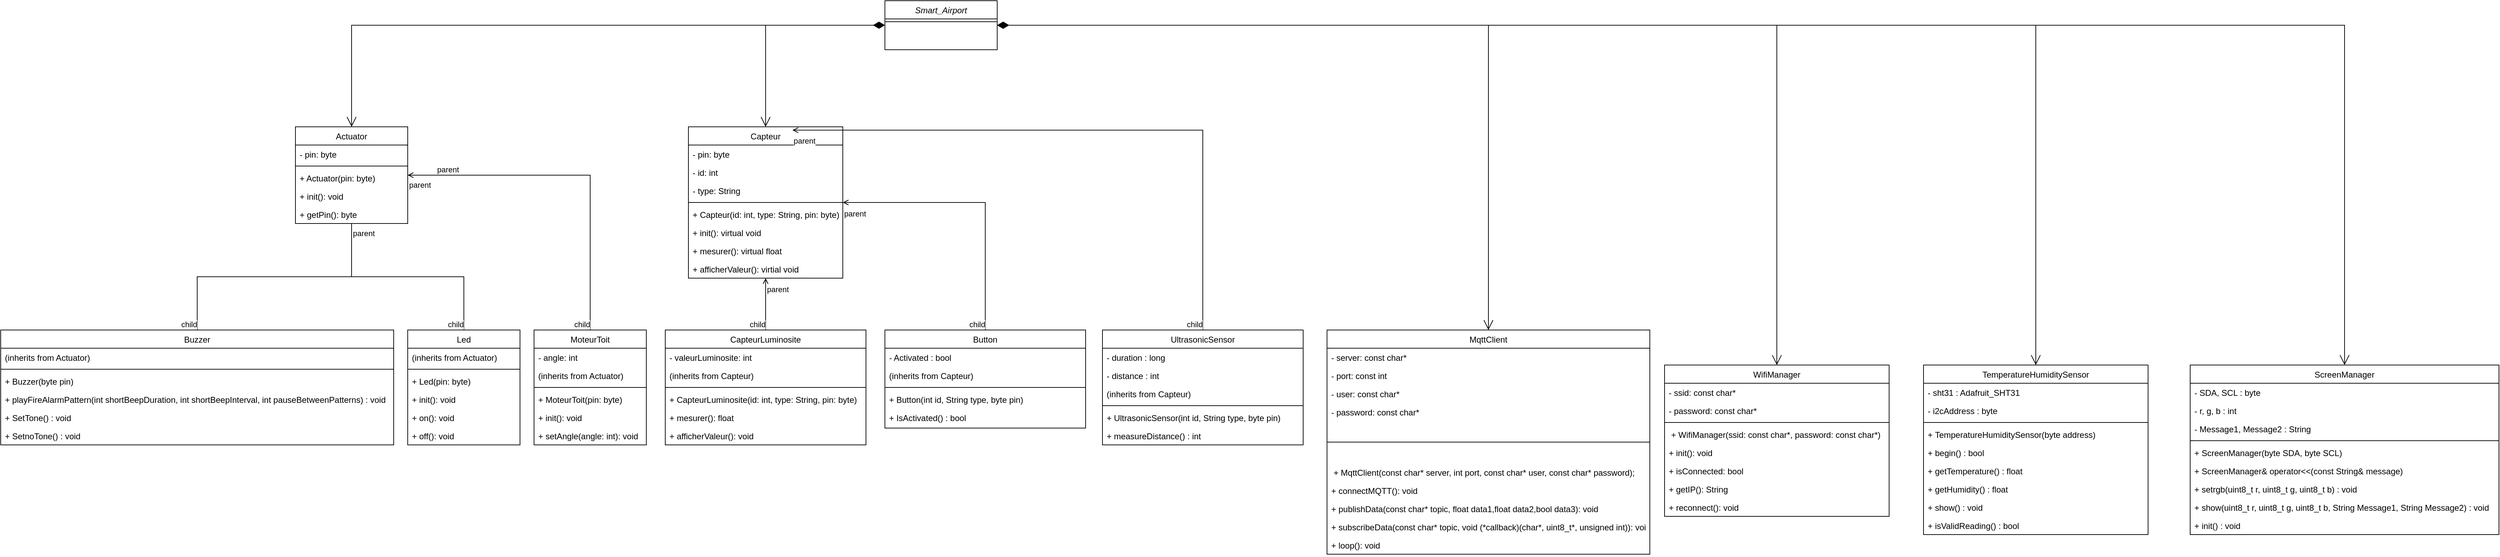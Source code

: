 <mxfile version="24.9.1">
  <diagram id="C5RBs43oDa-KdzZeNtuy" name="Page-1">
    <mxGraphModel dx="3694" dy="1264" grid="1" gridSize="10" guides="1" tooltips="1" connect="1" arrows="1" fold="1" page="1" pageScale="1" pageWidth="827" pageHeight="1169" math="0" shadow="0">
      <root>
        <mxCell id="WIyWlLk6GJQsqaUBKTNV-0" />
        <mxCell id="WIyWlLk6GJQsqaUBKTNV-1" parent="WIyWlLk6GJQsqaUBKTNV-0" />
        <mxCell id="zkfFHV4jXpPFQw0GAbJ--0" value="Smart_Airport" style="swimlane;fontStyle=2;align=center;verticalAlign=top;childLayout=stackLayout;horizontal=1;startSize=26;horizontalStack=0;resizeParent=1;resizeLast=0;collapsible=1;marginBottom=0;rounded=0;shadow=0;strokeWidth=1;" parent="WIyWlLk6GJQsqaUBKTNV-1" vertex="1">
          <mxGeometry x="720" y="130" width="160" height="70" as="geometry">
            <mxRectangle x="230" y="140" width="160" height="26" as="alternateBounds" />
          </mxGeometry>
        </mxCell>
        <mxCell id="zkfFHV4jXpPFQw0GAbJ--4" value="" style="line;html=1;strokeWidth=1;align=left;verticalAlign=middle;spacingTop=-1;spacingLeft=3;spacingRight=3;rotatable=0;labelPosition=right;points=[];portConstraint=eastwest;" parent="zkfFHV4jXpPFQw0GAbJ--0" vertex="1">
          <mxGeometry y="26" width="160" height="8" as="geometry" />
        </mxCell>
        <mxCell id="zkfFHV4jXpPFQw0GAbJ--6" value="Actuator" style="swimlane;fontStyle=0;align=center;verticalAlign=top;childLayout=stackLayout;horizontal=1;startSize=26;horizontalStack=0;resizeParent=1;resizeLast=0;collapsible=1;marginBottom=0;rounded=0;shadow=0;strokeWidth=1;" parent="WIyWlLk6GJQsqaUBKTNV-1" vertex="1">
          <mxGeometry x="-120" y="310" width="160" height="138" as="geometry">
            <mxRectangle x="130" y="380" width="160" height="26" as="alternateBounds" />
          </mxGeometry>
        </mxCell>
        <mxCell id="zkfFHV4jXpPFQw0GAbJ--7" value="- pin: byte" style="text;align=left;verticalAlign=top;spacingLeft=4;spacingRight=4;overflow=hidden;rotatable=0;points=[[0,0.5],[1,0.5]];portConstraint=eastwest;" parent="zkfFHV4jXpPFQw0GAbJ--6" vertex="1">
          <mxGeometry y="26" width="160" height="26" as="geometry" />
        </mxCell>
        <mxCell id="zkfFHV4jXpPFQw0GAbJ--9" value="" style="line;html=1;strokeWidth=1;align=left;verticalAlign=middle;spacingTop=-1;spacingLeft=3;spacingRight=3;rotatable=0;labelPosition=right;points=[];portConstraint=eastwest;" parent="zkfFHV4jXpPFQw0GAbJ--6" vertex="1">
          <mxGeometry y="52" width="160" height="8" as="geometry" />
        </mxCell>
        <mxCell id="zkfFHV4jXpPFQw0GAbJ--10" value="+ Actuator(pin: byte)" style="text;align=left;verticalAlign=top;spacingLeft=4;spacingRight=4;overflow=hidden;rotatable=0;points=[[0,0.5],[1,0.5]];portConstraint=eastwest;fontStyle=0" parent="zkfFHV4jXpPFQw0GAbJ--6" vertex="1">
          <mxGeometry y="60" width="160" height="26" as="geometry" />
        </mxCell>
        <mxCell id="zkfFHV4jXpPFQw0GAbJ--11" value="+ init(): void&#xa;" style="text;align=left;verticalAlign=top;spacingLeft=4;spacingRight=4;overflow=hidden;rotatable=0;points=[[0,0.5],[1,0.5]];portConstraint=eastwest;" parent="zkfFHV4jXpPFQw0GAbJ--6" vertex="1">
          <mxGeometry y="86" width="160" height="26" as="geometry" />
        </mxCell>
        <mxCell id="0S2fVbFoJRxDx6hrV0r0-1" value="+ getPin(): byte" style="text;align=left;verticalAlign=top;spacingLeft=4;spacingRight=4;overflow=hidden;rotatable=0;points=[[0,0.5],[1,0.5]];portConstraint=eastwest;" parent="zkfFHV4jXpPFQw0GAbJ--6" vertex="1">
          <mxGeometry y="112" width="160" height="26" as="geometry" />
        </mxCell>
        <mxCell id="zkfFHV4jXpPFQw0GAbJ--13" value="Led" style="swimlane;fontStyle=0;align=center;verticalAlign=top;childLayout=stackLayout;horizontal=1;startSize=26;horizontalStack=0;resizeParent=1;resizeLast=0;collapsible=1;marginBottom=0;rounded=0;shadow=0;strokeWidth=1;" parent="WIyWlLk6GJQsqaUBKTNV-1" vertex="1">
          <mxGeometry x="40" y="600" width="160" height="164" as="geometry">
            <mxRectangle x="340" y="380" width="170" height="26" as="alternateBounds" />
          </mxGeometry>
        </mxCell>
        <mxCell id="zkfFHV4jXpPFQw0GAbJ--14" value="(inherits from Actuator)" style="text;align=left;verticalAlign=top;spacingLeft=4;spacingRight=4;overflow=hidden;rotatable=0;points=[[0,0.5],[1,0.5]];portConstraint=eastwest;" parent="zkfFHV4jXpPFQw0GAbJ--13" vertex="1">
          <mxGeometry y="26" width="160" height="26" as="geometry" />
        </mxCell>
        <mxCell id="zkfFHV4jXpPFQw0GAbJ--15" value="" style="line;html=1;strokeWidth=1;align=left;verticalAlign=middle;spacingTop=-1;spacingLeft=3;spacingRight=3;rotatable=0;labelPosition=right;points=[];portConstraint=eastwest;" parent="zkfFHV4jXpPFQw0GAbJ--13" vertex="1">
          <mxGeometry y="52" width="160" height="8" as="geometry" />
        </mxCell>
        <mxCell id="0S2fVbFoJRxDx6hrV0r0-3" value="+ Led(pin: byte)" style="text;align=left;verticalAlign=top;spacingLeft=4;spacingRight=4;overflow=hidden;rotatable=0;points=[[0,0.5],[1,0.5]];portConstraint=eastwest;fontStyle=0" parent="zkfFHV4jXpPFQw0GAbJ--13" vertex="1">
          <mxGeometry y="60" width="160" height="26" as="geometry" />
        </mxCell>
        <mxCell id="0S2fVbFoJRxDx6hrV0r0-4" value="+ init(): void" style="text;align=left;verticalAlign=top;spacingLeft=4;spacingRight=4;overflow=hidden;rotatable=0;points=[[0,0.5],[1,0.5]];portConstraint=eastwest;fontStyle=0" parent="zkfFHV4jXpPFQw0GAbJ--13" vertex="1">
          <mxGeometry y="86" width="160" height="26" as="geometry" />
        </mxCell>
        <mxCell id="0S2fVbFoJRxDx6hrV0r0-5" value="+ on(): void" style="text;align=left;verticalAlign=top;spacingLeft=4;spacingRight=4;overflow=hidden;rotatable=0;points=[[0,0.5],[1,0.5]];portConstraint=eastwest;fontStyle=0" parent="zkfFHV4jXpPFQw0GAbJ--13" vertex="1">
          <mxGeometry y="112" width="160" height="26" as="geometry" />
        </mxCell>
        <mxCell id="0S2fVbFoJRxDx6hrV0r0-6" value="+ off(): void" style="text;align=left;verticalAlign=top;spacingLeft=4;spacingRight=4;overflow=hidden;rotatable=0;points=[[0,0.5],[1,0.5]];portConstraint=eastwest;fontStyle=0" parent="zkfFHV4jXpPFQw0GAbJ--13" vertex="1">
          <mxGeometry y="138" width="160" height="26" as="geometry" />
        </mxCell>
        <mxCell id="0S2fVbFoJRxDx6hrV0r0-0" value="&lt;div&gt;&lt;br&gt;&lt;/div&gt;&lt;div&gt;&lt;br&gt;&lt;/div&gt;" style="endArrow=open;html=1;endSize=12;startArrow=diamondThin;startSize=14;startFill=1;edgeStyle=orthogonalEdgeStyle;align=left;verticalAlign=bottom;rounded=0;" parent="WIyWlLk6GJQsqaUBKTNV-1" source="zkfFHV4jXpPFQw0GAbJ--0" target="zkfFHV4jXpPFQw0GAbJ--6" edge="1">
          <mxGeometry x="-1" y="3" relative="1" as="geometry">
            <mxPoint x="300" y="310" as="sourcePoint" />
            <mxPoint x="610" y="300" as="targetPoint" />
            <mxPoint as="offset" />
          </mxGeometry>
        </mxCell>
        <mxCell id="0S2fVbFoJRxDx6hrV0r0-9" value="" style="endArrow=none;html=1;edgeStyle=orthogonalEdgeStyle;rounded=0;" parent="WIyWlLk6GJQsqaUBKTNV-1" source="zkfFHV4jXpPFQw0GAbJ--6" target="zkfFHV4jXpPFQw0GAbJ--13" edge="1">
          <mxGeometry relative="1" as="geometry">
            <mxPoint x="280" y="540" as="sourcePoint" />
            <mxPoint x="440" y="540" as="targetPoint" />
          </mxGeometry>
        </mxCell>
        <mxCell id="0S2fVbFoJRxDx6hrV0r0-10" value="parent" style="edgeLabel;resizable=0;html=1;align=left;verticalAlign=bottom;" parent="0S2fVbFoJRxDx6hrV0r0-9" connectable="0" vertex="1">
          <mxGeometry x="-1" relative="1" as="geometry">
            <mxPoint y="22" as="offset" />
          </mxGeometry>
        </mxCell>
        <mxCell id="0S2fVbFoJRxDx6hrV0r0-11" value="child" style="edgeLabel;resizable=0;html=1;align=right;verticalAlign=bottom;" parent="0S2fVbFoJRxDx6hrV0r0-9" connectable="0" vertex="1">
          <mxGeometry x="1" relative="1" as="geometry" />
        </mxCell>
        <mxCell id="0S2fVbFoJRxDx6hrV0r0-12" value="MoteurToit" style="swimlane;fontStyle=0;align=center;verticalAlign=top;childLayout=stackLayout;horizontal=1;startSize=26;horizontalStack=0;resizeParent=1;resizeLast=0;collapsible=1;marginBottom=0;rounded=0;shadow=0;strokeWidth=1;" parent="WIyWlLk6GJQsqaUBKTNV-1" vertex="1">
          <mxGeometry x="220" y="600" width="160" height="164" as="geometry">
            <mxRectangle x="340" y="380" width="170" height="26" as="alternateBounds" />
          </mxGeometry>
        </mxCell>
        <mxCell id="0S2fVbFoJRxDx6hrV0r0-13" value="- angle: int" style="text;align=left;verticalAlign=top;spacingLeft=4;spacingRight=4;overflow=hidden;rotatable=0;points=[[0,0.5],[1,0.5]];portConstraint=eastwest;" parent="0S2fVbFoJRxDx6hrV0r0-12" vertex="1">
          <mxGeometry y="26" width="160" height="26" as="geometry" />
        </mxCell>
        <mxCell id="0S2fVbFoJRxDx6hrV0r0-19" value="(inherits from Actuator)" style="text;align=left;verticalAlign=top;spacingLeft=4;spacingRight=4;overflow=hidden;rotatable=0;points=[[0,0.5],[1,0.5]];portConstraint=eastwest;" parent="0S2fVbFoJRxDx6hrV0r0-12" vertex="1">
          <mxGeometry y="52" width="160" height="26" as="geometry" />
        </mxCell>
        <mxCell id="0S2fVbFoJRxDx6hrV0r0-14" value="" style="line;html=1;strokeWidth=1;align=left;verticalAlign=middle;spacingTop=-1;spacingLeft=3;spacingRight=3;rotatable=0;labelPosition=right;points=[];portConstraint=eastwest;" parent="0S2fVbFoJRxDx6hrV0r0-12" vertex="1">
          <mxGeometry y="78" width="160" height="8" as="geometry" />
        </mxCell>
        <mxCell id="0S2fVbFoJRxDx6hrV0r0-15" value="+ MoteurToit(pin: byte)" style="text;align=left;verticalAlign=top;spacingLeft=4;spacingRight=4;overflow=hidden;rotatable=0;points=[[0,0.5],[1,0.5]];portConstraint=eastwest;fontStyle=0" parent="0S2fVbFoJRxDx6hrV0r0-12" vertex="1">
          <mxGeometry y="86" width="160" height="26" as="geometry" />
        </mxCell>
        <mxCell id="0S2fVbFoJRxDx6hrV0r0-16" value="+ init(): void" style="text;align=left;verticalAlign=top;spacingLeft=4;spacingRight=4;overflow=hidden;rotatable=0;points=[[0,0.5],[1,0.5]];portConstraint=eastwest;fontStyle=0" parent="0S2fVbFoJRxDx6hrV0r0-12" vertex="1">
          <mxGeometry y="112" width="160" height="26" as="geometry" />
        </mxCell>
        <mxCell id="0S2fVbFoJRxDx6hrV0r0-17" value="+ setAngle(angle: int): void" style="text;align=left;verticalAlign=top;spacingLeft=4;spacingRight=4;overflow=hidden;rotatable=0;points=[[0,0.5],[1,0.5]];portConstraint=eastwest;fontStyle=0" parent="0S2fVbFoJRxDx6hrV0r0-12" vertex="1">
          <mxGeometry y="138" width="160" height="26" as="geometry" />
        </mxCell>
        <mxCell id="0S2fVbFoJRxDx6hrV0r0-20" value="" style="endArrow=none;html=1;edgeStyle=orthogonalEdgeStyle;rounded=0;startArrow=open;startFill=0;" parent="WIyWlLk6GJQsqaUBKTNV-1" source="zkfFHV4jXpPFQw0GAbJ--6" target="0S2fVbFoJRxDx6hrV0r0-12" edge="1">
          <mxGeometry relative="1" as="geometry">
            <mxPoint x="220" y="560" as="sourcePoint" />
            <mxPoint x="130" y="610" as="targetPoint" />
          </mxGeometry>
        </mxCell>
        <mxCell id="0S2fVbFoJRxDx6hrV0r0-21" value="parent" style="edgeLabel;resizable=0;html=1;align=left;verticalAlign=bottom;" parent="0S2fVbFoJRxDx6hrV0r0-20" connectable="0" vertex="1">
          <mxGeometry x="-1" relative="1" as="geometry">
            <mxPoint y="22" as="offset" />
          </mxGeometry>
        </mxCell>
        <mxCell id="0S2fVbFoJRxDx6hrV0r0-22" value="child" style="edgeLabel;resizable=0;html=1;align=right;verticalAlign=bottom;" parent="0S2fVbFoJRxDx6hrV0r0-20" connectable="0" vertex="1">
          <mxGeometry x="1" relative="1" as="geometry" />
        </mxCell>
        <mxCell id="0S2fVbFoJRxDx6hrV0r0-23" value="Capteur" style="swimlane;fontStyle=0;align=center;verticalAlign=top;childLayout=stackLayout;horizontal=1;startSize=26;horizontalStack=0;resizeParent=1;resizeLast=0;collapsible=1;marginBottom=0;rounded=0;shadow=0;strokeWidth=1;" parent="WIyWlLk6GJQsqaUBKTNV-1" vertex="1">
          <mxGeometry x="440" y="310" width="220" height="216" as="geometry">
            <mxRectangle x="130" y="380" width="160" height="26" as="alternateBounds" />
          </mxGeometry>
        </mxCell>
        <mxCell id="0S2fVbFoJRxDx6hrV0r0-24" value="- pin: byte" style="text;align=left;verticalAlign=top;spacingLeft=4;spacingRight=4;overflow=hidden;rotatable=0;points=[[0,0.5],[1,0.5]];portConstraint=eastwest;" parent="0S2fVbFoJRxDx6hrV0r0-23" vertex="1">
          <mxGeometry y="26" width="220" height="26" as="geometry" />
        </mxCell>
        <mxCell id="0S2fVbFoJRxDx6hrV0r0-26" value="- id: int" style="text;align=left;verticalAlign=top;spacingLeft=4;spacingRight=4;overflow=hidden;rotatable=0;points=[[0,0.5],[1,0.5]];portConstraint=eastwest;fontStyle=0" parent="0S2fVbFoJRxDx6hrV0r0-23" vertex="1">
          <mxGeometry y="52" width="220" height="26" as="geometry" />
        </mxCell>
        <mxCell id="0S2fVbFoJRxDx6hrV0r0-27" value="- type: String" style="text;align=left;verticalAlign=top;spacingLeft=4;spacingRight=4;overflow=hidden;rotatable=0;points=[[0,0.5],[1,0.5]];portConstraint=eastwest;" parent="0S2fVbFoJRxDx6hrV0r0-23" vertex="1">
          <mxGeometry y="78" width="220" height="26" as="geometry" />
        </mxCell>
        <mxCell id="0S2fVbFoJRxDx6hrV0r0-25" value="" style="line;html=1;strokeWidth=1;align=left;verticalAlign=middle;spacingTop=-1;spacingLeft=3;spacingRight=3;rotatable=0;labelPosition=right;points=[];portConstraint=eastwest;" parent="0S2fVbFoJRxDx6hrV0r0-23" vertex="1">
          <mxGeometry y="104" width="220" height="8" as="geometry" />
        </mxCell>
        <mxCell id="0S2fVbFoJRxDx6hrV0r0-28" value="+ Capteur(id: int, type: String, pin: byte)" style="text;align=left;verticalAlign=top;spacingLeft=4;spacingRight=4;overflow=hidden;rotatable=0;points=[[0,0.5],[1,0.5]];portConstraint=eastwest;" parent="0S2fVbFoJRxDx6hrV0r0-23" vertex="1">
          <mxGeometry y="112" width="220" height="26" as="geometry" />
        </mxCell>
        <mxCell id="0S2fVbFoJRxDx6hrV0r0-29" value="+ init(): virtual void" style="text;align=left;verticalAlign=top;spacingLeft=4;spacingRight=4;overflow=hidden;rotatable=0;points=[[0,0.5],[1,0.5]];portConstraint=eastwest;" parent="0S2fVbFoJRxDx6hrV0r0-23" vertex="1">
          <mxGeometry y="138" width="220" height="26" as="geometry" />
        </mxCell>
        <mxCell id="0S2fVbFoJRxDx6hrV0r0-30" value="+ mesurer(): virtual float" style="text;align=left;verticalAlign=top;spacingLeft=4;spacingRight=4;overflow=hidden;rotatable=0;points=[[0,0.5],[1,0.5]];portConstraint=eastwest;" parent="0S2fVbFoJRxDx6hrV0r0-23" vertex="1">
          <mxGeometry y="164" width="220" height="26" as="geometry" />
        </mxCell>
        <mxCell id="0S2fVbFoJRxDx6hrV0r0-31" value="+ afficherValeur(): virtial void" style="text;align=left;verticalAlign=top;spacingLeft=4;spacingRight=4;overflow=hidden;rotatable=0;points=[[0,0.5],[1,0.5]];portConstraint=eastwest;" parent="0S2fVbFoJRxDx6hrV0r0-23" vertex="1">
          <mxGeometry y="190" width="220" height="26" as="geometry" />
        </mxCell>
        <mxCell id="0S2fVbFoJRxDx6hrV0r0-32" value="CapteurLuminosite" style="swimlane;fontStyle=0;align=center;verticalAlign=top;childLayout=stackLayout;horizontal=1;startSize=26;horizontalStack=0;resizeParent=1;resizeLast=0;collapsible=1;marginBottom=0;rounded=0;shadow=0;strokeWidth=1;" parent="WIyWlLk6GJQsqaUBKTNV-1" vertex="1">
          <mxGeometry x="407" y="600" width="286" height="164" as="geometry">
            <mxRectangle x="340" y="380" width="170" height="26" as="alternateBounds" />
          </mxGeometry>
        </mxCell>
        <mxCell id="0S2fVbFoJRxDx6hrV0r0-33" value="- valeurLuminosite: int" style="text;align=left;verticalAlign=top;spacingLeft=4;spacingRight=4;overflow=hidden;rotatable=0;points=[[0,0.5],[1,0.5]];portConstraint=eastwest;" parent="0S2fVbFoJRxDx6hrV0r0-32" vertex="1">
          <mxGeometry y="26" width="286" height="26" as="geometry" />
        </mxCell>
        <mxCell id="0S2fVbFoJRxDx6hrV0r0-34" value="(inherits from Capteur)" style="text;align=left;verticalAlign=top;spacingLeft=4;spacingRight=4;overflow=hidden;rotatable=0;points=[[0,0.5],[1,0.5]];portConstraint=eastwest;" parent="0S2fVbFoJRxDx6hrV0r0-32" vertex="1">
          <mxGeometry y="52" width="286" height="26" as="geometry" />
        </mxCell>
        <mxCell id="0S2fVbFoJRxDx6hrV0r0-35" value="" style="line;html=1;strokeWidth=1;align=left;verticalAlign=middle;spacingTop=-1;spacingLeft=3;spacingRight=3;rotatable=0;labelPosition=right;points=[];portConstraint=eastwest;" parent="0S2fVbFoJRxDx6hrV0r0-32" vertex="1">
          <mxGeometry y="78" width="286" height="8" as="geometry" />
        </mxCell>
        <mxCell id="0S2fVbFoJRxDx6hrV0r0-36" value="+ CapteurLuminosite(id: int, type: String, pin: byte)" style="text;align=left;verticalAlign=top;spacingLeft=4;spacingRight=4;overflow=hidden;rotatable=0;points=[[0,0.5],[1,0.5]];portConstraint=eastwest;fontStyle=0" parent="0S2fVbFoJRxDx6hrV0r0-32" vertex="1">
          <mxGeometry y="86" width="286" height="26" as="geometry" />
        </mxCell>
        <mxCell id="0S2fVbFoJRxDx6hrV0r0-37" value="+ mesurer(): float    " style="text;align=left;verticalAlign=top;spacingLeft=4;spacingRight=4;overflow=hidden;rotatable=0;points=[[0,0.5],[1,0.5]];portConstraint=eastwest;fontStyle=0" parent="0S2fVbFoJRxDx6hrV0r0-32" vertex="1">
          <mxGeometry y="112" width="286" height="26" as="geometry" />
        </mxCell>
        <mxCell id="0S2fVbFoJRxDx6hrV0r0-38" value="+ afficherValeur(): void" style="text;align=left;verticalAlign=top;spacingLeft=4;spacingRight=4;overflow=hidden;rotatable=0;points=[[0,0.5],[1,0.5]];portConstraint=eastwest;fontStyle=0" parent="0S2fVbFoJRxDx6hrV0r0-32" vertex="1">
          <mxGeometry y="138" width="286" height="26" as="geometry" />
        </mxCell>
        <mxCell id="0S2fVbFoJRxDx6hrV0r0-40" value="&lt;div&gt;&lt;br&gt;&lt;/div&gt;&lt;div&gt;&lt;br&gt;&lt;/div&gt;" style="endArrow=open;html=1;endSize=12;startArrow=diamondThin;startSize=14;startFill=1;edgeStyle=orthogonalEdgeStyle;align=left;verticalAlign=bottom;rounded=0;" parent="WIyWlLk6GJQsqaUBKTNV-1" source="zkfFHV4jXpPFQw0GAbJ--0" target="0S2fVbFoJRxDx6hrV0r0-23" edge="1">
          <mxGeometry x="-1" y="3" relative="1" as="geometry">
            <mxPoint x="800.32" y="268" as="sourcePoint" />
            <mxPoint x="710" y="360" as="targetPoint" />
          </mxGeometry>
        </mxCell>
        <mxCell id="0S2fVbFoJRxDx6hrV0r0-41" value="" style="endArrow=none;html=1;edgeStyle=orthogonalEdgeStyle;rounded=0;startArrow=open;startFill=0;" parent="WIyWlLk6GJQsqaUBKTNV-1" source="0S2fVbFoJRxDx6hrV0r0-23" target="0S2fVbFoJRxDx6hrV0r0-32" edge="1">
          <mxGeometry relative="1" as="geometry">
            <mxPoint x="557" y="320" as="sourcePoint" />
            <mxPoint x="580" y="530" as="targetPoint" />
          </mxGeometry>
        </mxCell>
        <mxCell id="0S2fVbFoJRxDx6hrV0r0-42" value="parent" style="edgeLabel;resizable=0;html=1;align=left;verticalAlign=bottom;" parent="0S2fVbFoJRxDx6hrV0r0-41" connectable="0" vertex="1">
          <mxGeometry x="-1" relative="1" as="geometry">
            <mxPoint y="24" as="offset" />
          </mxGeometry>
        </mxCell>
        <mxCell id="0S2fVbFoJRxDx6hrV0r0-43" value="child" style="edgeLabel;resizable=0;html=1;align=right;verticalAlign=bottom;" parent="0S2fVbFoJRxDx6hrV0r0-41" connectable="0" vertex="1">
          <mxGeometry x="1" relative="1" as="geometry" />
        </mxCell>
        <mxCell id="0S2fVbFoJRxDx6hrV0r0-44" value="WifiManager" style="swimlane;fontStyle=0;align=center;verticalAlign=top;childLayout=stackLayout;horizontal=1;startSize=26;horizontalStack=0;resizeParent=1;resizeLast=0;collapsible=1;marginBottom=0;rounded=0;shadow=0;strokeWidth=1;" parent="WIyWlLk6GJQsqaUBKTNV-1" vertex="1">
          <mxGeometry x="1831" y="650" width="320" height="216" as="geometry">
            <mxRectangle x="130" y="380" width="160" height="26" as="alternateBounds" />
          </mxGeometry>
        </mxCell>
        <mxCell id="0S2fVbFoJRxDx6hrV0r0-45" value="- ssid: const char*" style="text;align=left;verticalAlign=top;spacingLeft=4;spacingRight=4;overflow=hidden;rotatable=0;points=[[0,0.5],[1,0.5]];portConstraint=eastwest;" parent="0S2fVbFoJRxDx6hrV0r0-44" vertex="1">
          <mxGeometry y="26" width="320" height="26" as="geometry" />
        </mxCell>
        <mxCell id="0S2fVbFoJRxDx6hrV0r0-46" value="- password: const char*" style="text;align=left;verticalAlign=top;spacingLeft=4;spacingRight=4;overflow=hidden;rotatable=0;points=[[0,0.5],[1,0.5]];portConstraint=eastwest;fontStyle=0" parent="0S2fVbFoJRxDx6hrV0r0-44" vertex="1">
          <mxGeometry y="52" width="320" height="26" as="geometry" />
        </mxCell>
        <mxCell id="0S2fVbFoJRxDx6hrV0r0-48" value="" style="line;html=1;strokeWidth=1;align=left;verticalAlign=middle;spacingTop=-1;spacingLeft=3;spacingRight=3;rotatable=0;labelPosition=right;points=[];portConstraint=eastwest;" parent="0S2fVbFoJRxDx6hrV0r0-44" vertex="1">
          <mxGeometry y="78" width="320" height="8" as="geometry" />
        </mxCell>
        <mxCell id="0S2fVbFoJRxDx6hrV0r0-49" value=" + WifiManager(ssid: const char*, password: const char*)" style="text;align=left;verticalAlign=top;spacingLeft=4;spacingRight=4;overflow=hidden;rotatable=0;points=[[0,0.5],[1,0.5]];portConstraint=eastwest;" parent="0S2fVbFoJRxDx6hrV0r0-44" vertex="1">
          <mxGeometry y="86" width="320" height="26" as="geometry" />
        </mxCell>
        <mxCell id="0S2fVbFoJRxDx6hrV0r0-50" value="+ init(): void" style="text;align=left;verticalAlign=top;spacingLeft=4;spacingRight=4;overflow=hidden;rotatable=0;points=[[0,0.5],[1,0.5]];portConstraint=eastwest;" parent="0S2fVbFoJRxDx6hrV0r0-44" vertex="1">
          <mxGeometry y="112" width="320" height="26" as="geometry" />
        </mxCell>
        <mxCell id="0S2fVbFoJRxDx6hrV0r0-51" value="+ isConnected: bool" style="text;align=left;verticalAlign=top;spacingLeft=4;spacingRight=4;overflow=hidden;rotatable=0;points=[[0,0.5],[1,0.5]];portConstraint=eastwest;" parent="0S2fVbFoJRxDx6hrV0r0-44" vertex="1">
          <mxGeometry y="138" width="320" height="26" as="geometry" />
        </mxCell>
        <mxCell id="0S2fVbFoJRxDx6hrV0r0-52" value="+ getIP(): String" style="text;align=left;verticalAlign=top;spacingLeft=4;spacingRight=4;overflow=hidden;rotatable=0;points=[[0,0.5],[1,0.5]];portConstraint=eastwest;" parent="0S2fVbFoJRxDx6hrV0r0-44" vertex="1">
          <mxGeometry y="164" width="320" height="26" as="geometry" />
        </mxCell>
        <mxCell id="0S2fVbFoJRxDx6hrV0r0-53" value="+ reconnect(): void" style="text;align=left;verticalAlign=top;spacingLeft=4;spacingRight=4;overflow=hidden;rotatable=0;points=[[0,0.5],[1,0.5]];portConstraint=eastwest;" parent="0S2fVbFoJRxDx6hrV0r0-44" vertex="1">
          <mxGeometry y="190" width="320" height="26" as="geometry" />
        </mxCell>
        <mxCell id="0S2fVbFoJRxDx6hrV0r0-54" value="" style="endArrow=open;html=1;endSize=12;startArrow=diamondThin;startSize=14;startFill=1;edgeStyle=orthogonalEdgeStyle;align=left;verticalAlign=bottom;rounded=0;" parent="WIyWlLk6GJQsqaUBKTNV-1" edge="1" target="d4xonkIrinztynes1HLD-17" source="zkfFHV4jXpPFQw0GAbJ--0">
          <mxGeometry x="-1" y="3" relative="1" as="geometry">
            <mxPoint x="880" y="255" as="sourcePoint" />
            <mxPoint x="981.0" y="470.0" as="targetPoint" />
          </mxGeometry>
        </mxCell>
        <mxCell id="d4xonkIrinztynes1HLD-16" value="&lt;div&gt;&lt;br&gt;&lt;/div&gt;&lt;div&gt;&lt;br&gt;&lt;/div&gt;" style="endArrow=open;html=1;endSize=12;startArrow=diamondThin;startSize=14;startFill=1;edgeStyle=orthogonalEdgeStyle;align=left;verticalAlign=bottom;rounded=0;entryX=0.5;entryY=0;entryDx=0;entryDy=0;" parent="WIyWlLk6GJQsqaUBKTNV-1" source="zkfFHV4jXpPFQw0GAbJ--0" edge="1" target="0S2fVbFoJRxDx6hrV0r0-44">
          <mxGeometry x="-1" y="3" relative="1" as="geometry">
            <mxPoint x="970" y="250" as="sourcePoint" />
            <mxPoint x="1411" y="530" as="targetPoint" />
          </mxGeometry>
        </mxCell>
        <mxCell id="d4xonkIrinztynes1HLD-17" value="MqttClient" style="swimlane;fontStyle=0;align=center;verticalAlign=top;childLayout=stackLayout;horizontal=1;startSize=26;horizontalStack=0;resizeParent=1;resizeLast=0;collapsible=1;marginBottom=0;rounded=0;shadow=0;strokeWidth=1;" parent="WIyWlLk6GJQsqaUBKTNV-1" vertex="1">
          <mxGeometry x="1350" y="600" width="460" height="320" as="geometry">
            <mxRectangle x="130" y="380" width="160" height="26" as="alternateBounds" />
          </mxGeometry>
        </mxCell>
        <mxCell id="d4xonkIrinztynes1HLD-18" value="- server: const char*" style="text;align=left;verticalAlign=top;spacingLeft=4;spacingRight=4;overflow=hidden;rotatable=0;points=[[0,0.5],[1,0.5]];portConstraint=eastwest;" parent="d4xonkIrinztynes1HLD-17" vertex="1">
          <mxGeometry y="26" width="460" height="26" as="geometry" />
        </mxCell>
        <mxCell id="d4xonkIrinztynes1HLD-19" value="- port: const int" style="text;align=left;verticalAlign=top;spacingLeft=4;spacingRight=4;overflow=hidden;rotatable=0;points=[[0,0.5],[1,0.5]];portConstraint=eastwest;fontStyle=0" parent="d4xonkIrinztynes1HLD-17" vertex="1">
          <mxGeometry y="52" width="460" height="26" as="geometry" />
        </mxCell>
        <mxCell id="d4xonkIrinztynes1HLD-20" value="- user: const char*" style="text;align=left;verticalAlign=top;spacingLeft=4;spacingRight=4;overflow=hidden;rotatable=0;points=[[0,0.5],[1,0.5]];portConstraint=eastwest;fontStyle=0" parent="d4xonkIrinztynes1HLD-17" vertex="1">
          <mxGeometry y="78" width="460" height="26" as="geometry" />
        </mxCell>
        <mxCell id="d4xonkIrinztynes1HLD-21" value="- password: const char*" style="text;align=left;verticalAlign=top;spacingLeft=4;spacingRight=4;overflow=hidden;rotatable=0;points=[[0,0.5],[1,0.5]];portConstraint=eastwest;fontStyle=0" parent="d4xonkIrinztynes1HLD-17" vertex="1">
          <mxGeometry y="104" width="460" height="26" as="geometry" />
        </mxCell>
        <mxCell id="d4xonkIrinztynes1HLD-22" value="" style="line;html=1;strokeWidth=1;align=left;verticalAlign=middle;spacingTop=-1;spacingLeft=3;spacingRight=3;rotatable=0;labelPosition=right;points=[];portConstraint=eastwest;" parent="d4xonkIrinztynes1HLD-17" vertex="1">
          <mxGeometry y="130" width="460" height="60" as="geometry" />
        </mxCell>
        <mxCell id="d4xonkIrinztynes1HLD-23" value=" + MqttClient(const char* server, int port, const char* user, const char* password);" style="text;align=left;verticalAlign=top;spacingLeft=4;spacingRight=4;overflow=hidden;rotatable=0;points=[[0,0.5],[1,0.5]];portConstraint=eastwest;" parent="d4xonkIrinztynes1HLD-17" vertex="1">
          <mxGeometry y="190" width="460" height="26" as="geometry" />
        </mxCell>
        <mxCell id="d4xonkIrinztynes1HLD-24" value="+ connectMQTT(): void" style="text;align=left;verticalAlign=top;spacingLeft=4;spacingRight=4;overflow=hidden;rotatable=0;points=[[0,0.5],[1,0.5]];portConstraint=eastwest;" parent="d4xonkIrinztynes1HLD-17" vertex="1">
          <mxGeometry y="216" width="460" height="26" as="geometry" />
        </mxCell>
        <mxCell id="d4xonkIrinztynes1HLD-25" value="+ publishData(const char* topic, float data1,float data2,bool data3): void" style="text;align=left;verticalAlign=top;spacingLeft=4;spacingRight=4;overflow=hidden;rotatable=0;points=[[0,0.5],[1,0.5]];portConstraint=eastwest;" parent="d4xonkIrinztynes1HLD-17" vertex="1">
          <mxGeometry y="242" width="460" height="26" as="geometry" />
        </mxCell>
        <mxCell id="d4xonkIrinztynes1HLD-26" value="+ subscribeData(const char* topic, void (*callback)(char*, uint8_t*, unsigned int)): void" style="text;align=left;verticalAlign=top;spacingLeft=4;spacingRight=4;overflow=hidden;rotatable=0;points=[[0,0.5],[1,0.5]];portConstraint=eastwest;" parent="d4xonkIrinztynes1HLD-17" vertex="1">
          <mxGeometry y="268" width="460" height="26" as="geometry" />
        </mxCell>
        <mxCell id="d4xonkIrinztynes1HLD-27" value="+ loop(): void" style="text;align=left;verticalAlign=top;spacingLeft=4;spacingRight=4;overflow=hidden;rotatable=0;points=[[0,0.5],[1,0.5]];portConstraint=eastwest;" parent="d4xonkIrinztynes1HLD-17" vertex="1">
          <mxGeometry y="294" width="460" height="26" as="geometry" />
        </mxCell>
        <mxCell id="1HjAKpum90PbzP_rUXJG-0" value="TemperatureHumiditySensor" style="swimlane;fontStyle=0;align=center;verticalAlign=top;childLayout=stackLayout;horizontal=1;startSize=26;horizontalStack=0;resizeParent=1;resizeLast=0;collapsible=1;marginBottom=0;rounded=0;shadow=0;strokeWidth=1;" vertex="1" parent="WIyWlLk6GJQsqaUBKTNV-1">
          <mxGeometry x="2200" y="650" width="320" height="242" as="geometry">
            <mxRectangle x="130" y="380" width="160" height="26" as="alternateBounds" />
          </mxGeometry>
        </mxCell>
        <mxCell id="1HjAKpum90PbzP_rUXJG-1" value="- sht31 : Adafruit_SHT31 " style="text;align=left;verticalAlign=top;spacingLeft=4;spacingRight=4;overflow=hidden;rotatable=0;points=[[0,0.5],[1,0.5]];portConstraint=eastwest;" vertex="1" parent="1HjAKpum90PbzP_rUXJG-0">
          <mxGeometry y="26" width="320" height="26" as="geometry" />
        </mxCell>
        <mxCell id="1HjAKpum90PbzP_rUXJG-2" value="- i2cAddress : byte" style="text;align=left;verticalAlign=top;spacingLeft=4;spacingRight=4;overflow=hidden;rotatable=0;points=[[0,0.5],[1,0.5]];portConstraint=eastwest;fontStyle=0" vertex="1" parent="1HjAKpum90PbzP_rUXJG-0">
          <mxGeometry y="52" width="320" height="26" as="geometry" />
        </mxCell>
        <mxCell id="1HjAKpum90PbzP_rUXJG-3" value="" style="line;html=1;strokeWidth=1;align=left;verticalAlign=middle;spacingTop=-1;spacingLeft=3;spacingRight=3;rotatable=0;labelPosition=right;points=[];portConstraint=eastwest;" vertex="1" parent="1HjAKpum90PbzP_rUXJG-0">
          <mxGeometry y="78" width="320" height="8" as="geometry" />
        </mxCell>
        <mxCell id="1HjAKpum90PbzP_rUXJG-4" value="+ TemperatureHumiditySensor(byte address)" style="text;align=left;verticalAlign=top;spacingLeft=4;spacingRight=4;overflow=hidden;rotatable=0;points=[[0,0.5],[1,0.5]];portConstraint=eastwest;" vertex="1" parent="1HjAKpum90PbzP_rUXJG-0">
          <mxGeometry y="86" width="320" height="26" as="geometry" />
        </mxCell>
        <mxCell id="1HjAKpum90PbzP_rUXJG-5" value="+ begin() : bool " style="text;align=left;verticalAlign=top;spacingLeft=4;spacingRight=4;overflow=hidden;rotatable=0;points=[[0,0.5],[1,0.5]];portConstraint=eastwest;" vertex="1" parent="1HjAKpum90PbzP_rUXJG-0">
          <mxGeometry y="112" width="320" height="26" as="geometry" />
        </mxCell>
        <mxCell id="1HjAKpum90PbzP_rUXJG-6" value="+ getTemperature() : float " style="text;align=left;verticalAlign=top;spacingLeft=4;spacingRight=4;overflow=hidden;rotatable=0;points=[[0,0.5],[1,0.5]];portConstraint=eastwest;" vertex="1" parent="1HjAKpum90PbzP_rUXJG-0">
          <mxGeometry y="138" width="320" height="26" as="geometry" />
        </mxCell>
        <mxCell id="1HjAKpum90PbzP_rUXJG-7" value="+ getHumidity() : float " style="text;align=left;verticalAlign=top;spacingLeft=4;spacingRight=4;overflow=hidden;rotatable=0;points=[[0,0.5],[1,0.5]];portConstraint=eastwest;" vertex="1" parent="1HjAKpum90PbzP_rUXJG-0">
          <mxGeometry y="164" width="320" height="26" as="geometry" />
        </mxCell>
        <mxCell id="1HjAKpum90PbzP_rUXJG-8" value="+ show() : void " style="text;align=left;verticalAlign=top;spacingLeft=4;spacingRight=4;overflow=hidden;rotatable=0;points=[[0,0.5],[1,0.5]];portConstraint=eastwest;" vertex="1" parent="1HjAKpum90PbzP_rUXJG-0">
          <mxGeometry y="190" width="320" height="26" as="geometry" />
        </mxCell>
        <mxCell id="1HjAKpum90PbzP_rUXJG-9" value="+ isValidReading() : bool " style="text;align=left;verticalAlign=top;spacingLeft=4;spacingRight=4;overflow=hidden;rotatable=0;points=[[0,0.5],[1,0.5]];portConstraint=eastwest;" vertex="1" parent="1HjAKpum90PbzP_rUXJG-0">
          <mxGeometry y="216" width="320" height="26" as="geometry" />
        </mxCell>
        <mxCell id="1HjAKpum90PbzP_rUXJG-10" value="ScreenManager" style="swimlane;fontStyle=0;align=center;verticalAlign=top;childLayout=stackLayout;horizontal=1;startSize=26;horizontalStack=0;resizeParent=1;resizeLast=0;collapsible=1;marginBottom=0;rounded=0;shadow=0;strokeWidth=1;" vertex="1" parent="WIyWlLk6GJQsqaUBKTNV-1">
          <mxGeometry x="2580" y="650" width="440" height="242" as="geometry">
            <mxRectangle x="130" y="380" width="160" height="26" as="alternateBounds" />
          </mxGeometry>
        </mxCell>
        <mxCell id="1HjAKpum90PbzP_rUXJG-11" value="- SDA, SCL : byte " style="text;align=left;verticalAlign=top;spacingLeft=4;spacingRight=4;overflow=hidden;rotatable=0;points=[[0,0.5],[1,0.5]];portConstraint=eastwest;" vertex="1" parent="1HjAKpum90PbzP_rUXJG-10">
          <mxGeometry y="26" width="440" height="26" as="geometry" />
        </mxCell>
        <mxCell id="1HjAKpum90PbzP_rUXJG-12" value="- r, g, b : int " style="text;align=left;verticalAlign=top;spacingLeft=4;spacingRight=4;overflow=hidden;rotatable=0;points=[[0,0.5],[1,0.5]];portConstraint=eastwest;fontStyle=0" vertex="1" parent="1HjAKpum90PbzP_rUXJG-10">
          <mxGeometry y="52" width="440" height="26" as="geometry" />
        </mxCell>
        <mxCell id="1HjAKpum90PbzP_rUXJG-20" value="- Message1, Message2 : String " style="text;align=left;verticalAlign=top;spacingLeft=4;spacingRight=4;overflow=hidden;rotatable=0;points=[[0,0.5],[1,0.5]];portConstraint=eastwest;fontStyle=0" vertex="1" parent="1HjAKpum90PbzP_rUXJG-10">
          <mxGeometry y="78" width="440" height="26" as="geometry" />
        </mxCell>
        <mxCell id="1HjAKpum90PbzP_rUXJG-13" value="" style="line;html=1;strokeWidth=1;align=left;verticalAlign=middle;spacingTop=-1;spacingLeft=3;spacingRight=3;rotatable=0;labelPosition=right;points=[];portConstraint=eastwest;" vertex="1" parent="1HjAKpum90PbzP_rUXJG-10">
          <mxGeometry y="104" width="440" height="8" as="geometry" />
        </mxCell>
        <mxCell id="1HjAKpum90PbzP_rUXJG-14" value="+ ScreenManager(byte SDA, byte SCL)" style="text;align=left;verticalAlign=top;spacingLeft=4;spacingRight=4;overflow=hidden;rotatable=0;points=[[0,0.5],[1,0.5]];portConstraint=eastwest;" vertex="1" parent="1HjAKpum90PbzP_rUXJG-10">
          <mxGeometry y="112" width="440" height="26" as="geometry" />
        </mxCell>
        <mxCell id="1HjAKpum90PbzP_rUXJG-18" value="+ ScreenManager&amp; operator&lt;&lt;(const String&amp; message)" style="text;align=left;verticalAlign=top;spacingLeft=4;spacingRight=4;overflow=hidden;rotatable=0;points=[[0,0.5],[1,0.5]];portConstraint=eastwest;" vertex="1" parent="1HjAKpum90PbzP_rUXJG-10">
          <mxGeometry y="138" width="440" height="26" as="geometry" />
        </mxCell>
        <mxCell id="1HjAKpum90PbzP_rUXJG-15" value="+ setrgb(uint8_t r, uint8_t g, uint8_t b) : void " style="text;align=left;verticalAlign=top;spacingLeft=4;spacingRight=4;overflow=hidden;rotatable=0;points=[[0,0.5],[1,0.5]];portConstraint=eastwest;" vertex="1" parent="1HjAKpum90PbzP_rUXJG-10">
          <mxGeometry y="164" width="440" height="26" as="geometry" />
        </mxCell>
        <mxCell id="1HjAKpum90PbzP_rUXJG-16" value="+ show(uint8_t r, uint8_t g, uint8_t b, String Message1, String Message2) : void " style="text;align=left;verticalAlign=top;spacingLeft=4;spacingRight=4;overflow=hidden;rotatable=0;points=[[0,0.5],[1,0.5]];portConstraint=eastwest;" vertex="1" parent="1HjAKpum90PbzP_rUXJG-10">
          <mxGeometry y="190" width="440" height="26" as="geometry" />
        </mxCell>
        <mxCell id="1HjAKpum90PbzP_rUXJG-17" value="+ init() : void " style="text;align=left;verticalAlign=top;spacingLeft=4;spacingRight=4;overflow=hidden;rotatable=0;points=[[0,0.5],[1,0.5]];portConstraint=eastwest;" vertex="1" parent="1HjAKpum90PbzP_rUXJG-10">
          <mxGeometry y="216" width="440" height="26" as="geometry" />
        </mxCell>
        <mxCell id="1HjAKpum90PbzP_rUXJG-21" value="Buzzer" style="swimlane;fontStyle=0;align=center;verticalAlign=top;childLayout=stackLayout;horizontal=1;startSize=26;horizontalStack=0;resizeParent=1;resizeLast=0;collapsible=1;marginBottom=0;rounded=0;shadow=0;strokeWidth=1;" vertex="1" parent="WIyWlLk6GJQsqaUBKTNV-1">
          <mxGeometry x="-540" y="600" width="560" height="164" as="geometry">
            <mxRectangle x="340" y="380" width="170" height="26" as="alternateBounds" />
          </mxGeometry>
        </mxCell>
        <mxCell id="1HjAKpum90PbzP_rUXJG-22" value="(inherits from Actuator)" style="text;align=left;verticalAlign=top;spacingLeft=4;spacingRight=4;overflow=hidden;rotatable=0;points=[[0,0.5],[1,0.5]];portConstraint=eastwest;" vertex="1" parent="1HjAKpum90PbzP_rUXJG-21">
          <mxGeometry y="26" width="560" height="26" as="geometry" />
        </mxCell>
        <mxCell id="1HjAKpum90PbzP_rUXJG-23" value="" style="line;html=1;strokeWidth=1;align=left;verticalAlign=middle;spacingTop=-1;spacingLeft=3;spacingRight=3;rotatable=0;labelPosition=right;points=[];portConstraint=eastwest;" vertex="1" parent="1HjAKpum90PbzP_rUXJG-21">
          <mxGeometry y="52" width="560" height="8" as="geometry" />
        </mxCell>
        <mxCell id="1HjAKpum90PbzP_rUXJG-24" value="+ Buzzer(byte pin)" style="text;align=left;verticalAlign=top;spacingLeft=4;spacingRight=4;overflow=hidden;rotatable=0;points=[[0,0.5],[1,0.5]];portConstraint=eastwest;fontStyle=0" vertex="1" parent="1HjAKpum90PbzP_rUXJG-21">
          <mxGeometry y="60" width="560" height="26" as="geometry" />
        </mxCell>
        <mxCell id="1HjAKpum90PbzP_rUXJG-25" value="+ playFireAlarmPattern(int shortBeepDuration, int shortBeepInterval, int pauseBetweenPatterns) : void " style="text;align=left;verticalAlign=top;spacingLeft=4;spacingRight=4;overflow=hidden;rotatable=0;points=[[0,0.5],[1,0.5]];portConstraint=eastwest;fontStyle=0" vertex="1" parent="1HjAKpum90PbzP_rUXJG-21">
          <mxGeometry y="86" width="560" height="26" as="geometry" />
        </mxCell>
        <mxCell id="1HjAKpum90PbzP_rUXJG-26" value="+ SetTone() : void " style="text;align=left;verticalAlign=top;spacingLeft=4;spacingRight=4;overflow=hidden;rotatable=0;points=[[0,0.5],[1,0.5]];portConstraint=eastwest;fontStyle=0" vertex="1" parent="1HjAKpum90PbzP_rUXJG-21">
          <mxGeometry y="112" width="560" height="26" as="geometry" />
        </mxCell>
        <mxCell id="1HjAKpum90PbzP_rUXJG-27" value="+ SetnoTone() : void " style="text;align=left;verticalAlign=top;spacingLeft=4;spacingRight=4;overflow=hidden;rotatable=0;points=[[0,0.5],[1,0.5]];portConstraint=eastwest;fontStyle=0" vertex="1" parent="1HjAKpum90PbzP_rUXJG-21">
          <mxGeometry y="138" width="560" height="26" as="geometry" />
        </mxCell>
        <mxCell id="1HjAKpum90PbzP_rUXJG-28" value="" style="endArrow=none;html=1;edgeStyle=orthogonalEdgeStyle;rounded=0;" edge="1" parent="WIyWlLk6GJQsqaUBKTNV-1" target="1HjAKpum90PbzP_rUXJG-21" source="zkfFHV4jXpPFQw0GAbJ--6">
          <mxGeometry relative="1" as="geometry">
            <mxPoint x="180" y="470" as="sourcePoint" />
            <mxPoint x="250" y="542" as="targetPoint" />
          </mxGeometry>
        </mxCell>
        <mxCell id="1HjAKpum90PbzP_rUXJG-29" value="parent" style="edgeLabel;resizable=0;html=1;align=left;verticalAlign=bottom;" connectable="0" vertex="1" parent="1HjAKpum90PbzP_rUXJG-28">
          <mxGeometry x="-1" relative="1" as="geometry">
            <mxPoint y="22" as="offset" />
          </mxGeometry>
        </mxCell>
        <mxCell id="1HjAKpum90PbzP_rUXJG-30" value="child" style="edgeLabel;resizable=0;html=1;align=right;verticalAlign=bottom;" connectable="0" vertex="1" parent="1HjAKpum90PbzP_rUXJG-28">
          <mxGeometry x="1" relative="1" as="geometry" />
        </mxCell>
        <mxCell id="1HjAKpum90PbzP_rUXJG-31" value="parent" style="edgeLabel;resizable=0;html=1;align=left;verticalAlign=bottom;" connectable="0" vertex="1" parent="WIyWlLk6GJQsqaUBKTNV-1">
          <mxGeometry x="80" y="379" as="geometry" />
        </mxCell>
        <mxCell id="1HjAKpum90PbzP_rUXJG-32" value="&lt;div&gt;&lt;br&gt;&lt;/div&gt;&lt;div&gt;&lt;br&gt;&lt;/div&gt;" style="endArrow=open;html=1;endSize=12;startArrow=diamondThin;startSize=14;startFill=1;edgeStyle=orthogonalEdgeStyle;align=left;verticalAlign=bottom;rounded=0;entryX=0.5;entryY=0;entryDx=0;entryDy=0;" edge="1" parent="WIyWlLk6GJQsqaUBKTNV-1" source="zkfFHV4jXpPFQw0GAbJ--0" target="1HjAKpum90PbzP_rUXJG-0">
          <mxGeometry x="-1" y="3" relative="1" as="geometry">
            <mxPoint x="890" y="220" as="sourcePoint" />
            <mxPoint x="1421" y="540" as="targetPoint" />
          </mxGeometry>
        </mxCell>
        <mxCell id="1HjAKpum90PbzP_rUXJG-33" value="&lt;div&gt;&lt;br&gt;&lt;/div&gt;&lt;div&gt;&lt;br&gt;&lt;/div&gt;" style="endArrow=open;html=1;endSize=12;startArrow=diamondThin;startSize=14;startFill=1;edgeStyle=orthogonalEdgeStyle;align=left;verticalAlign=bottom;rounded=0;entryX=0.5;entryY=0;entryDx=0;entryDy=0;" edge="1" parent="WIyWlLk6GJQsqaUBKTNV-1" source="zkfFHV4jXpPFQw0GAbJ--0" target="1HjAKpum90PbzP_rUXJG-10">
          <mxGeometry x="-1" y="3" relative="1" as="geometry">
            <mxPoint x="900" y="230" as="sourcePoint" />
            <mxPoint x="1431" y="550" as="targetPoint" />
          </mxGeometry>
        </mxCell>
        <mxCell id="1HjAKpum90PbzP_rUXJG-35" value="Button" style="swimlane;fontStyle=0;align=center;verticalAlign=top;childLayout=stackLayout;horizontal=1;startSize=26;horizontalStack=0;resizeParent=1;resizeLast=0;collapsible=1;marginBottom=0;rounded=0;shadow=0;strokeWidth=1;" vertex="1" parent="WIyWlLk6GJQsqaUBKTNV-1">
          <mxGeometry x="720" y="600" width="286" height="140" as="geometry">
            <mxRectangle x="340" y="380" width="170" height="26" as="alternateBounds" />
          </mxGeometry>
        </mxCell>
        <mxCell id="1HjAKpum90PbzP_rUXJG-36" value="- Activated : bool " style="text;align=left;verticalAlign=top;spacingLeft=4;spacingRight=4;overflow=hidden;rotatable=0;points=[[0,0.5],[1,0.5]];portConstraint=eastwest;fontStyle=0" vertex="1" parent="1HjAKpum90PbzP_rUXJG-35">
          <mxGeometry y="26" width="286" height="26" as="geometry" />
        </mxCell>
        <mxCell id="1HjAKpum90PbzP_rUXJG-37" value="(inherits from Capteur)" style="text;align=left;verticalAlign=top;spacingLeft=4;spacingRight=4;overflow=hidden;rotatable=0;points=[[0,0.5],[1,0.5]];portConstraint=eastwest;" vertex="1" parent="1HjAKpum90PbzP_rUXJG-35">
          <mxGeometry y="52" width="286" height="26" as="geometry" />
        </mxCell>
        <mxCell id="1HjAKpum90PbzP_rUXJG-38" value="" style="line;html=1;strokeWidth=1;align=left;verticalAlign=middle;spacingTop=-1;spacingLeft=3;spacingRight=3;rotatable=0;labelPosition=right;points=[];portConstraint=eastwest;" vertex="1" parent="1HjAKpum90PbzP_rUXJG-35">
          <mxGeometry y="78" width="286" height="8" as="geometry" />
        </mxCell>
        <mxCell id="1HjAKpum90PbzP_rUXJG-39" value="+ Button(int id, String type, byte pin)" style="text;align=left;verticalAlign=top;spacingLeft=4;spacingRight=4;overflow=hidden;rotatable=0;points=[[0,0.5],[1,0.5]];portConstraint=eastwest;fontStyle=0" vertex="1" parent="1HjAKpum90PbzP_rUXJG-35">
          <mxGeometry y="86" width="286" height="26" as="geometry" />
        </mxCell>
        <mxCell id="1HjAKpum90PbzP_rUXJG-40" value="+ IsActivated() : bool " style="text;align=left;verticalAlign=top;spacingLeft=4;spacingRight=4;overflow=hidden;rotatable=0;points=[[0,0.5],[1,0.5]];portConstraint=eastwest;fontStyle=0" vertex="1" parent="1HjAKpum90PbzP_rUXJG-35">
          <mxGeometry y="112" width="286" height="26" as="geometry" />
        </mxCell>
        <mxCell id="1HjAKpum90PbzP_rUXJG-43" value="UltrasonicSensor" style="swimlane;fontStyle=0;align=center;verticalAlign=top;childLayout=stackLayout;horizontal=1;startSize=26;horizontalStack=0;resizeParent=1;resizeLast=0;collapsible=1;marginBottom=0;rounded=0;shadow=0;strokeWidth=1;" vertex="1" parent="WIyWlLk6GJQsqaUBKTNV-1">
          <mxGeometry x="1030" y="600" width="286" height="164" as="geometry">
            <mxRectangle x="340" y="380" width="170" height="26" as="alternateBounds" />
          </mxGeometry>
        </mxCell>
        <mxCell id="1HjAKpum90PbzP_rUXJG-44" value="- duration : long " style="text;align=left;verticalAlign=top;spacingLeft=4;spacingRight=4;overflow=hidden;rotatable=0;points=[[0,0.5],[1,0.5]];portConstraint=eastwest;fontStyle=0" vertex="1" parent="1HjAKpum90PbzP_rUXJG-43">
          <mxGeometry y="26" width="286" height="26" as="geometry" />
        </mxCell>
        <mxCell id="1HjAKpum90PbzP_rUXJG-49" value="- distance : int" style="text;align=left;verticalAlign=top;spacingLeft=4;spacingRight=4;overflow=hidden;rotatable=0;points=[[0,0.5],[1,0.5]];portConstraint=eastwest;fontStyle=0" vertex="1" parent="1HjAKpum90PbzP_rUXJG-43">
          <mxGeometry y="52" width="286" height="26" as="geometry" />
        </mxCell>
        <mxCell id="1HjAKpum90PbzP_rUXJG-45" value="(inherits from Capteur)" style="text;align=left;verticalAlign=top;spacingLeft=4;spacingRight=4;overflow=hidden;rotatable=0;points=[[0,0.5],[1,0.5]];portConstraint=eastwest;" vertex="1" parent="1HjAKpum90PbzP_rUXJG-43">
          <mxGeometry y="78" width="286" height="26" as="geometry" />
        </mxCell>
        <mxCell id="1HjAKpum90PbzP_rUXJG-46" value="" style="line;html=1;strokeWidth=1;align=left;verticalAlign=middle;spacingTop=-1;spacingLeft=3;spacingRight=3;rotatable=0;labelPosition=right;points=[];portConstraint=eastwest;" vertex="1" parent="1HjAKpum90PbzP_rUXJG-43">
          <mxGeometry y="104" width="286" height="8" as="geometry" />
        </mxCell>
        <mxCell id="1HjAKpum90PbzP_rUXJG-47" value="+ UltrasonicSensor(int id, String type, byte pin)    " style="text;align=left;verticalAlign=top;spacingLeft=4;spacingRight=4;overflow=hidden;rotatable=0;points=[[0,0.5],[1,0.5]];portConstraint=eastwest;fontStyle=0" vertex="1" parent="1HjAKpum90PbzP_rUXJG-43">
          <mxGeometry y="112" width="286" height="26" as="geometry" />
        </mxCell>
        <mxCell id="1HjAKpum90PbzP_rUXJG-48" value="+ measureDistance() : int " style="text;align=left;verticalAlign=top;spacingLeft=4;spacingRight=4;overflow=hidden;rotatable=0;points=[[0,0.5],[1,0.5]];portConstraint=eastwest;fontStyle=0" vertex="1" parent="1HjAKpum90PbzP_rUXJG-43">
          <mxGeometry y="138" width="286" height="26" as="geometry" />
        </mxCell>
        <mxCell id="1HjAKpum90PbzP_rUXJG-50" value="" style="endArrow=none;html=1;edgeStyle=orthogonalEdgeStyle;rounded=0;startArrow=open;startFill=0;" edge="1" parent="WIyWlLk6GJQsqaUBKTNV-1" source="0S2fVbFoJRxDx6hrV0r0-23" target="1HjAKpum90PbzP_rUXJG-35">
          <mxGeometry relative="1" as="geometry">
            <mxPoint x="560" y="536" as="sourcePoint" />
            <mxPoint x="560" y="610" as="targetPoint" />
          </mxGeometry>
        </mxCell>
        <mxCell id="1HjAKpum90PbzP_rUXJG-51" value="parent" style="edgeLabel;resizable=0;html=1;align=left;verticalAlign=bottom;" connectable="0" vertex="1" parent="1HjAKpum90PbzP_rUXJG-50">
          <mxGeometry x="-1" relative="1" as="geometry">
            <mxPoint y="24" as="offset" />
          </mxGeometry>
        </mxCell>
        <mxCell id="1HjAKpum90PbzP_rUXJG-52" value="child" style="edgeLabel;resizable=0;html=1;align=right;verticalAlign=bottom;" connectable="0" vertex="1" parent="1HjAKpum90PbzP_rUXJG-50">
          <mxGeometry x="1" relative="1" as="geometry" />
        </mxCell>
        <mxCell id="1HjAKpum90PbzP_rUXJG-53" value="" style="endArrow=none;html=1;edgeStyle=orthogonalEdgeStyle;rounded=0;startArrow=open;startFill=0;exitX=0.674;exitY=0.022;exitDx=0;exitDy=0;exitPerimeter=0;" edge="1" parent="WIyWlLk6GJQsqaUBKTNV-1" source="0S2fVbFoJRxDx6hrV0r0-23" target="1HjAKpum90PbzP_rUXJG-43">
          <mxGeometry relative="1" as="geometry">
            <mxPoint x="570" y="546" as="sourcePoint" />
            <mxPoint x="570" y="620" as="targetPoint" />
          </mxGeometry>
        </mxCell>
        <mxCell id="1HjAKpum90PbzP_rUXJG-54" value="parent" style="edgeLabel;resizable=0;html=1;align=left;verticalAlign=bottom;" connectable="0" vertex="1" parent="1HjAKpum90PbzP_rUXJG-53">
          <mxGeometry x="-1" relative="1" as="geometry">
            <mxPoint y="24" as="offset" />
          </mxGeometry>
        </mxCell>
        <mxCell id="1HjAKpum90PbzP_rUXJG-55" value="child" style="edgeLabel;resizable=0;html=1;align=right;verticalAlign=bottom;" connectable="0" vertex="1" parent="1HjAKpum90PbzP_rUXJG-53">
          <mxGeometry x="1" relative="1" as="geometry" />
        </mxCell>
      </root>
    </mxGraphModel>
  </diagram>
</mxfile>
